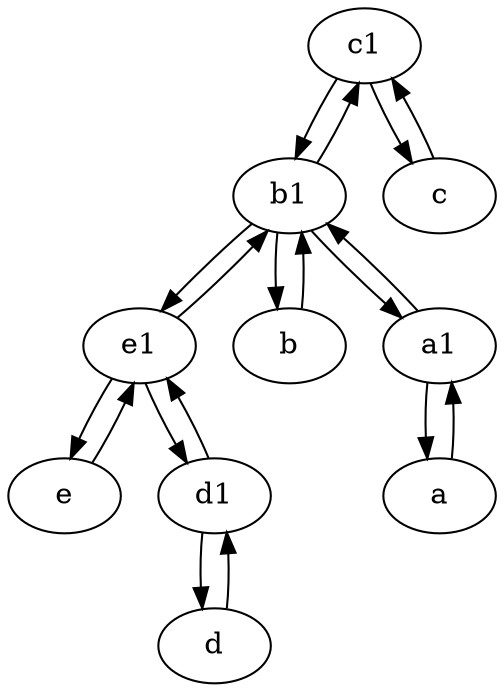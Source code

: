 digraph  {
	c1 [pos="30,15!"];
	e1 [pos="25,45!"];
	e [pos="30,50!"];
	b1 [pos="45,20!"];
	b [pos="50,20!"];
	c [pos="20,10!"];
	a [pos="40,10!"];
	d [pos="20,30!"];
	d1 [pos="25,30!"];
	a1 [pos="40,15!"];
	d -> d1;
	b1 -> c1;
	b1 -> e1;
	b1 -> b;
	e1 -> d1;
	a1 -> a;
	a1 -> b1;
	c1 -> c;
	a -> a1;
	e1 -> e;
	c -> c1;
	b1 -> a1;
	c1 -> b1;
	d1 -> e1;
	b -> b1;
	e1 -> b1;
	e -> e1;
	d1 -> d;

	}